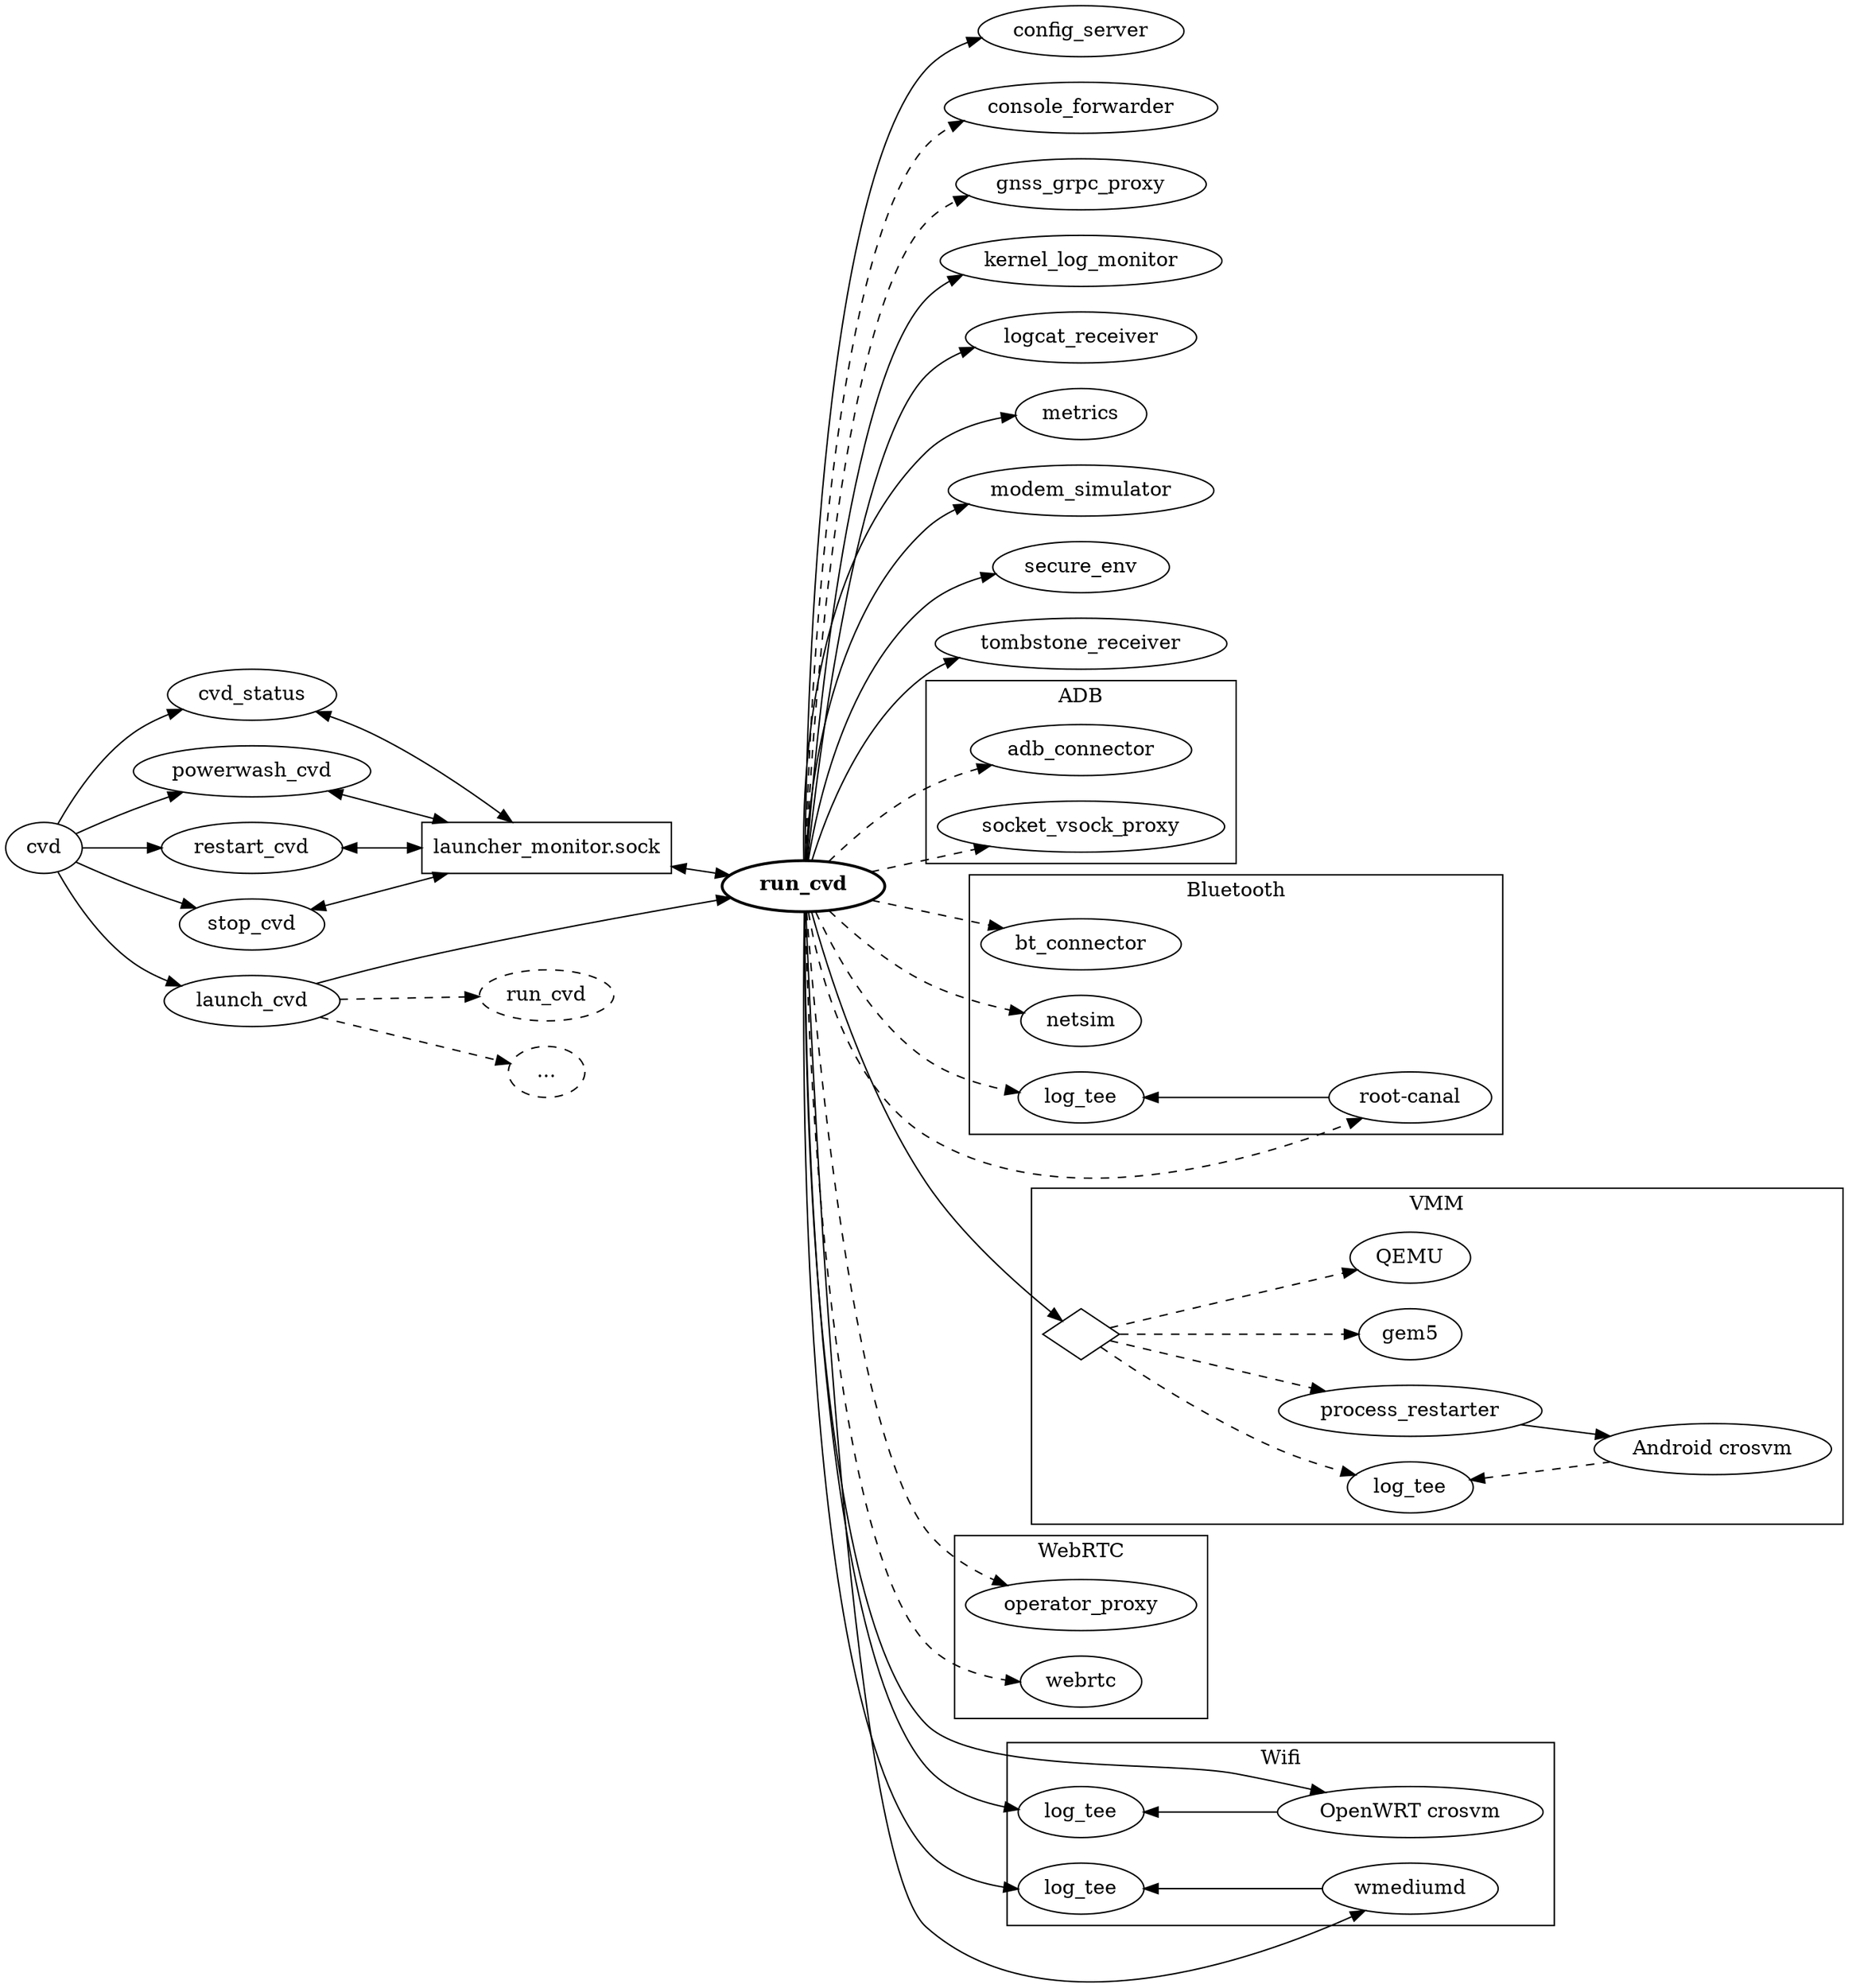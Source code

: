 digraph {
  rankdir = "LR";

  config_server
  console_forwarder
  cvd
  cvd_status
  gnss_grpc_proxy
  kernel_log_monitor
  launch_cvd
  launcher_monitor_socket [label = "launcher_monitor.sock", shape = "rectangle"]
  logcat_receiver
  metrics
  modem_simulator
  powerwash_cvd
  restart_cvd
  run_cvd [label = < <b>run_cvd</b> >, penwidth = "2"]
  run_cvd_2 [label = "run_cvd", style = "dashed"]
  run_cvd_etc [label = "...", style = "dashed"]
  secure_env
  stop_cvd
  tombstone_receiver

  subgraph cluster_adb_group {
    label = "ADB"

    adb_connector
    socket_vsock_proxy
  }

  subgraph cluster_bluetooth_group {
    label = "Bluetooth"

    bt_connector
    netsim
    root_canal [label = "root-canal"]
    root_canal_log_tee [label = "log_tee"]
  }

  subgraph cluster_vmm_group {
    label = "VMM"

    crosvm_android [label = "Android crosvm"]
    crosvm_android_log_tee [label = "log_tee"]
    crosvm_android_restarter [label = "process_restarter"]
    gem5
    qemu [label = "QEMU"]
    vmm [label = "", shape = "diamond"]
  }

  subgraph cluster_webrtc_group {
    label = "WebRTC"

    operator_proxy
    webrtc
  }

  subgraph cluster_wifi_group {
    label = "Wifi"

    crosvm_openwrt [label = "OpenWRT crosvm"]
    crosvm_openwrt_log_tee [label = "log_tee"]
    wmediumd
    wmediumd_log_tee [label = "log_tee"]
  }

  cvd -> cvd_status
  cvd -> launch_cvd
  cvd -> powerwash_cvd
  cvd -> restart_cvd
  cvd -> stop_cvd

  launch_cvd -> run_cvd
  launch_cvd -> run_cvd_2 [style = "dashed"]
  launch_cvd -> run_cvd_etc [style = "dashed"]

  cvd_status -> launcher_monitor_socket [dir = "both"]
  powerwash_cvd -> launcher_monitor_socket [dir = "both"]
  restart_cvd -> launcher_monitor_socket [dir = "both"]
  stop_cvd -> launcher_monitor_socket [dir = "both"]
  launcher_monitor_socket -> run_cvd [dir = "both"]

  run_cvd -> adb_connector [style = "dashed"]
  run_cvd -> bt_connector [style = "dashed"]
  run_cvd -> config_server
  run_cvd -> console_forwarder [style = "dashed"]
  run_cvd -> crosvm_openwrt
  run_cvd -> crosvm_openwrt_log_tee
  crosvm_openwrt_log_tee -> crosvm_openwrt [dir = "back"]
  run_cvd -> gnss_grpc_proxy [style = "dashed"]
  run_cvd -> kernel_log_monitor
  run_cvd -> logcat_receiver
  run_cvd -> metrics
  run_cvd -> modem_simulator
  run_cvd -> netsim [style = "dashed"]
  run_cvd -> operator_proxy [style = "dashed"]
  run_cvd -> root_canal [style = "dashed"]
  run_cvd -> root_canal_log_tee [style = "dashed"]
  root_canal_log_tee -> root_canal [dir = "back"]
  run_cvd -> secure_env
  run_cvd -> socket_vsock_proxy [style = "dashed"]
  run_cvd -> tombstone_receiver
  run_cvd -> vmm
  run_cvd -> webrtc [style = "dashed"]
  run_cvd -> wmediumd
  run_cvd -> wmediumd_log_tee
  wmediumd_log_tee -> wmediumd [dir = "back"]

  crosvm_android_log_tee -> crosvm_android [dir = "back", style = "dashed"]
  vmm -> crosvm_android_restarter [style = "dashed"]
  crosvm_android_restarter -> crosvm_android
  vmm -> crosvm_android_log_tee [style = "dashed"]
  vmm -> gem5 [style = "dashed"]
  vmm -> qemu [style = "dashed"]
}

